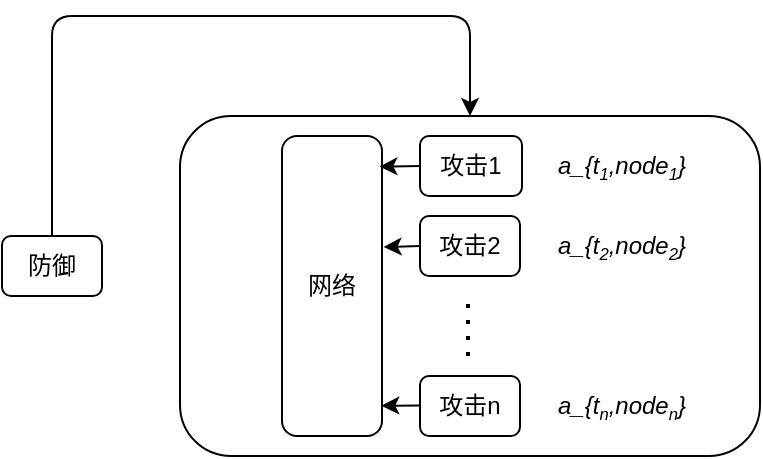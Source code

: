 <mxfile version="14.8.1" type="github">
  <diagram id="KAZm05Sm-PhzG9RKhNph" name="Page-1">
    <mxGraphModel dx="611" dy="324" grid="1" gridSize="10" guides="1" tooltips="1" connect="1" arrows="1" fold="1" page="1" pageScale="1" pageWidth="827" pageHeight="1169" math="0" shadow="0">
      <root>
        <mxCell id="0" />
        <mxCell id="1" parent="0" />
        <mxCell id="1gXMjl1y4tyzaUeLnTLn-1" value="防御" style="rounded=1;whiteSpace=wrap;html=1;" vertex="1" parent="1">
          <mxGeometry x="180" y="460" width="50" height="30" as="geometry" />
        </mxCell>
        <mxCell id="1gXMjl1y4tyzaUeLnTLn-2" value="" style="rounded=1;whiteSpace=wrap;html=1;" vertex="1" parent="1">
          <mxGeometry x="269" y="400" width="290" height="170" as="geometry" />
        </mxCell>
        <mxCell id="1gXMjl1y4tyzaUeLnTLn-3" value="网络" style="rounded=1;whiteSpace=wrap;html=1;" vertex="1" parent="1">
          <mxGeometry x="320" y="410" width="50" height="150" as="geometry" />
        </mxCell>
        <mxCell id="1gXMjl1y4tyzaUeLnTLn-4" value="攻击1" style="rounded=1;whiteSpace=wrap;html=1;" vertex="1" parent="1">
          <mxGeometry x="389" y="410" width="51" height="30" as="geometry" />
        </mxCell>
        <mxCell id="1gXMjl1y4tyzaUeLnTLn-5" value="攻击2" style="rounded=1;whiteSpace=wrap;html=1;" vertex="1" parent="1">
          <mxGeometry x="389" y="450" width="50" height="30" as="geometry" />
        </mxCell>
        <mxCell id="1gXMjl1y4tyzaUeLnTLn-7" value="" style="endArrow=none;dashed=1;html=1;dashPattern=1 3;strokeWidth=2;" edge="1" parent="1">
          <mxGeometry width="50" height="50" relative="1" as="geometry">
            <mxPoint x="413" y="520" as="sourcePoint" />
            <mxPoint x="413" y="490" as="targetPoint" />
          </mxGeometry>
        </mxCell>
        <mxCell id="1gXMjl1y4tyzaUeLnTLn-8" value="攻击n" style="rounded=1;whiteSpace=wrap;html=1;" vertex="1" parent="1">
          <mxGeometry x="389" y="530" width="50" height="30" as="geometry" />
        </mxCell>
        <mxCell id="1gXMjl1y4tyzaUeLnTLn-9" value="&lt;i&gt;a_{t&lt;span style=&quot;font-size: 10px&quot;&gt;&lt;sub&gt;1&lt;/sub&gt;&lt;/span&gt;,node&lt;span style=&quot;font-size: 10px&quot;&gt;&lt;sub&gt;1&lt;/sub&gt;&lt;/span&gt;}&lt;/i&gt;" style="text;html=1;strokeColor=none;fillColor=none;align=center;verticalAlign=middle;whiteSpace=wrap;rounded=0;" vertex="1" parent="1">
          <mxGeometry x="450" y="415" width="80" height="20" as="geometry" />
        </mxCell>
        <mxCell id="1gXMjl1y4tyzaUeLnTLn-10" value="&lt;i&gt;a_{t&lt;span style=&quot;font-size: 10px&quot;&gt;&lt;sub&gt;2&lt;/sub&gt;&lt;/span&gt;,node&lt;span style=&quot;font-size: 10px&quot;&gt;&lt;sub&gt;2&lt;/sub&gt;&lt;/span&gt;}&lt;/i&gt;" style="text;html=1;strokeColor=none;fillColor=none;align=center;verticalAlign=middle;whiteSpace=wrap;rounded=0;" vertex="1" parent="1">
          <mxGeometry x="450" y="455" width="80" height="20" as="geometry" />
        </mxCell>
        <mxCell id="1gXMjl1y4tyzaUeLnTLn-11" value="&lt;i&gt;a_{t&lt;span style=&quot;font-size: 10px&quot;&gt;&lt;sub&gt;n&lt;/sub&gt;&lt;/span&gt;,node&lt;span style=&quot;font-size: 10px&quot;&gt;&lt;sub&gt;n&lt;/sub&gt;&lt;/span&gt;}&lt;/i&gt;" style="text;html=1;strokeColor=none;fillColor=none;align=center;verticalAlign=middle;whiteSpace=wrap;rounded=0;" vertex="1" parent="1">
          <mxGeometry x="450" y="535" width="80" height="20" as="geometry" />
        </mxCell>
        <mxCell id="1gXMjl1y4tyzaUeLnTLn-12" value="" style="endArrow=classic;html=1;exitX=0;exitY=0.5;exitDx=0;exitDy=0;entryX=0.974;entryY=0.102;entryDx=0;entryDy=0;entryPerimeter=0;" edge="1" parent="1" source="1gXMjl1y4tyzaUeLnTLn-4" target="1gXMjl1y4tyzaUeLnTLn-3">
          <mxGeometry width="50" height="50" relative="1" as="geometry">
            <mxPoint x="360" y="400" as="sourcePoint" />
            <mxPoint x="410" y="350" as="targetPoint" />
          </mxGeometry>
        </mxCell>
        <mxCell id="1gXMjl1y4tyzaUeLnTLn-13" value="" style="endArrow=classic;html=1;exitX=0;exitY=0.5;exitDx=0;exitDy=0;entryX=1.016;entryY=0.37;entryDx=0;entryDy=0;entryPerimeter=0;" edge="1" parent="1" source="1gXMjl1y4tyzaUeLnTLn-5" target="1gXMjl1y4tyzaUeLnTLn-3">
          <mxGeometry width="50" height="50" relative="1" as="geometry">
            <mxPoint x="399" y="435" as="sourcePoint" />
            <mxPoint x="378.7" y="435.3" as="targetPoint" />
          </mxGeometry>
        </mxCell>
        <mxCell id="1gXMjl1y4tyzaUeLnTLn-14" value="" style="endArrow=classic;html=1;exitX=0;exitY=0.5;exitDx=0;exitDy=0;entryX=0.993;entryY=0.899;entryDx=0;entryDy=0;entryPerimeter=0;" edge="1" parent="1" target="1gXMjl1y4tyzaUeLnTLn-3">
          <mxGeometry width="50" height="50" relative="1" as="geometry">
            <mxPoint x="389" y="544.75" as="sourcePoint" />
            <mxPoint x="370.8" y="545.25" as="targetPoint" />
          </mxGeometry>
        </mxCell>
        <mxCell id="1gXMjl1y4tyzaUeLnTLn-15" value="" style="endArrow=classic;html=1;exitX=0.5;exitY=0;exitDx=0;exitDy=0;entryX=0.5;entryY=0;entryDx=0;entryDy=0;" edge="1" parent="1" source="1gXMjl1y4tyzaUeLnTLn-1" target="1gXMjl1y4tyzaUeLnTLn-2">
          <mxGeometry width="50" height="50" relative="1" as="geometry">
            <mxPoint x="180" y="410" as="sourcePoint" />
            <mxPoint x="230" y="360" as="targetPoint" />
            <Array as="points">
              <mxPoint x="205" y="350" />
              <mxPoint x="414" y="350" />
            </Array>
          </mxGeometry>
        </mxCell>
      </root>
    </mxGraphModel>
  </diagram>
</mxfile>
